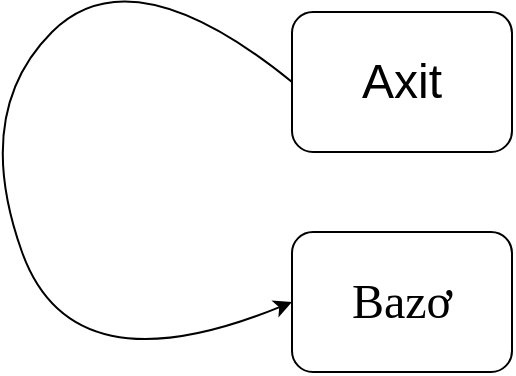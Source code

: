 <mxfile version="20.2.8" type="github">
  <diagram id="EZKGUkusoCaE7YDTppVV" name="Trang-1">
    <mxGraphModel dx="782" dy="738" grid="1" gridSize="10" guides="1" tooltips="1" connect="1" arrows="1" fold="1" page="1" pageScale="1" pageWidth="827" pageHeight="1169" math="0" shadow="0">
      <root>
        <mxCell id="0" />
        <mxCell id="1" parent="0" />
        <mxCell id="e_YN1iP-CZVPjmBWWSA5-1" value="&lt;h1&gt;&lt;span style=&quot;font-weight: normal;&quot;&gt;Axit&lt;/span&gt;&lt;/h1&gt;" style="rounded=1;whiteSpace=wrap;html=1;" vertex="1" parent="1">
          <mxGeometry x="340" y="290" width="110" height="70" as="geometry" />
        </mxCell>
        <mxCell id="e_YN1iP-CZVPjmBWWSA5-2" value="&lt;h1&gt;&lt;span style=&quot;font-weight: normal;&quot;&gt;&lt;font face=&quot;Times New Roman&quot;&gt;Bazơ&lt;/font&gt;&lt;/span&gt;&lt;/h1&gt;" style="rounded=1;whiteSpace=wrap;html=1;" vertex="1" parent="1">
          <mxGeometry x="340" y="400" width="110" height="70" as="geometry" />
        </mxCell>
        <mxCell id="e_YN1iP-CZVPjmBWWSA5-3" value="" style="curved=1;endArrow=classic;html=1;rounded=0;fontFamily=Times New Roman;exitX=0;exitY=0.5;exitDx=0;exitDy=0;entryX=0;entryY=0.5;entryDx=0;entryDy=0;" edge="1" parent="1" source="e_YN1iP-CZVPjmBWWSA5-1" target="e_YN1iP-CZVPjmBWWSA5-2">
          <mxGeometry width="50" height="50" relative="1" as="geometry">
            <mxPoint x="380" y="360" as="sourcePoint" />
            <mxPoint x="430" y="310" as="targetPoint" />
            <Array as="points">
              <mxPoint x="260" y="260" />
              <mxPoint x="180" y="340" />
              <mxPoint x="230" y="480" />
            </Array>
          </mxGeometry>
        </mxCell>
      </root>
    </mxGraphModel>
  </diagram>
</mxfile>
